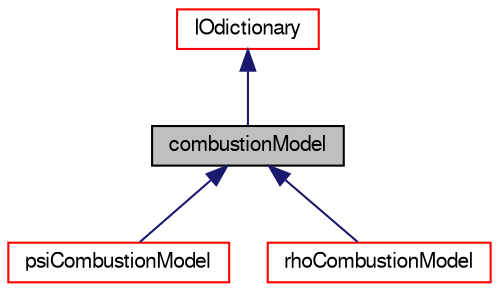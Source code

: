 digraph "combustionModel"
{
  bgcolor="transparent";
  edge [fontname="FreeSans",fontsize="10",labelfontname="FreeSans",labelfontsize="10"];
  node [fontname="FreeSans",fontsize="10",shape=record];
  Node0 [label="combustionModel",height=0.2,width=0.4,color="black", fillcolor="grey75", style="filled", fontcolor="black"];
  Node1 -> Node0 [dir="back",color="midnightblue",fontsize="10",style="solid",fontname="FreeSans"];
  Node1 [label="IOdictionary",height=0.2,width=0.4,color="red",URL="$a26158.html",tooltip="IOdictionary is derived from dictionary and IOobject to give the dictionary automatic IO functionalit..."];
  Node0 -> Node17 [dir="back",color="midnightblue",fontsize="10",style="solid",fontname="FreeSans"];
  Node17 [label="psiCombustionModel",height=0.2,width=0.4,color="red",URL="$a21274.html"];
  Node0 -> Node20 [dir="back",color="midnightblue",fontsize="10",style="solid",fontname="FreeSans"];
  Node20 [label="rhoCombustionModel",height=0.2,width=0.4,color="red",URL="$a21286.html"];
}
